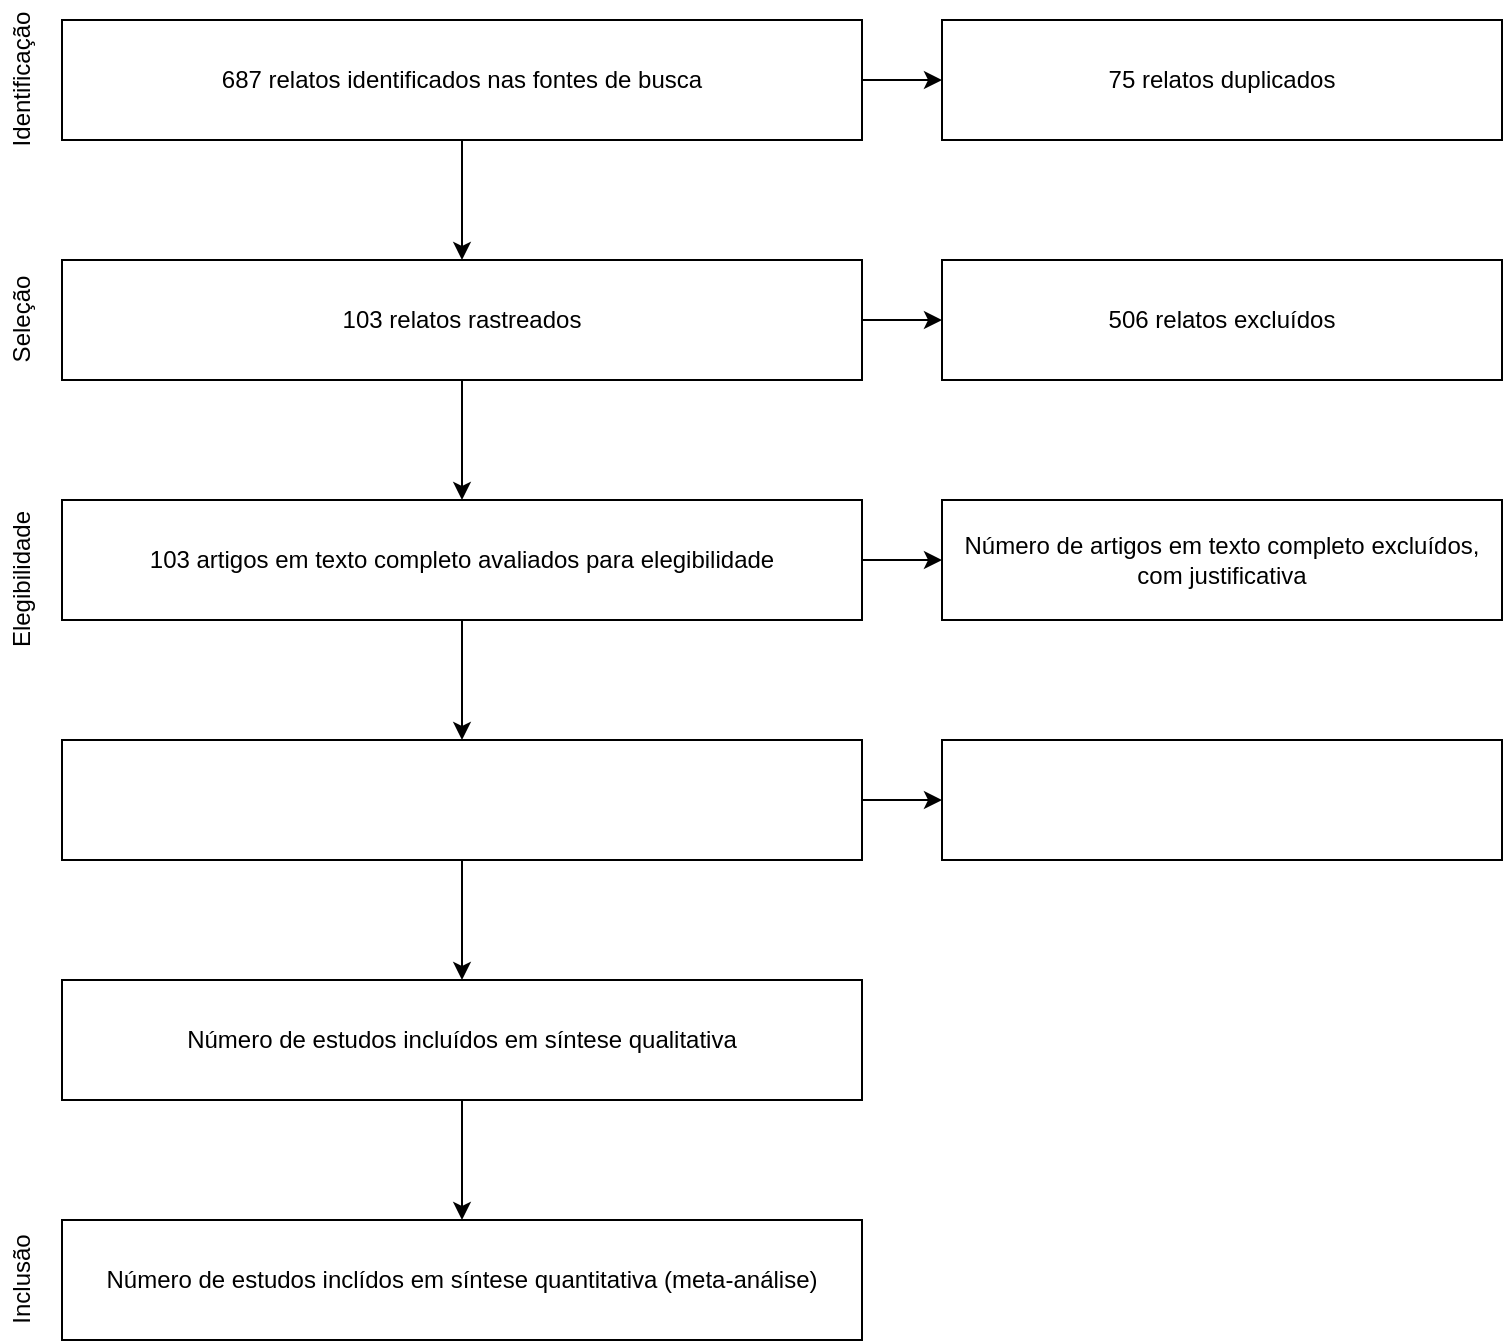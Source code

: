 <mxfile version="13.7.1" type="github">
  <diagram id="9rtOQBFeyjXl_FGlEI51" name="Page-1">
    <mxGraphModel dx="868" dy="428" grid="1" gridSize="10" guides="1" tooltips="1" connect="1" arrows="1" fold="1" page="1" pageScale="1" pageWidth="827" pageHeight="1169" math="0" shadow="0">
      <root>
        <mxCell id="0" />
        <mxCell id="1" parent="0" />
        <mxCell id="O3_qNe8abN4ICVSeK1On-3" value="" style="edgeStyle=orthogonalEdgeStyle;rounded=0;orthogonalLoop=1;jettySize=auto;html=1;entryX=0.5;entryY=0;entryDx=0;entryDy=0;" edge="1" parent="1" source="O3_qNe8abN4ICVSeK1On-1" target="O3_qNe8abN4ICVSeK1On-6">
          <mxGeometry relative="1" as="geometry">
            <mxPoint x="240" y="140" as="targetPoint" />
          </mxGeometry>
        </mxCell>
        <mxCell id="O3_qNe8abN4ICVSeK1On-24" value="" style="edgeStyle=orthogonalEdgeStyle;rounded=0;orthogonalLoop=1;jettySize=auto;html=1;fontFamily=Helvetica;" edge="1" parent="1" source="O3_qNe8abN4ICVSeK1On-1" target="O3_qNe8abN4ICVSeK1On-23">
          <mxGeometry relative="1" as="geometry" />
        </mxCell>
        <mxCell id="O3_qNe8abN4ICVSeK1On-1" value="687 relatos identificados nas fontes de busca " style="rounded=0;whiteSpace=wrap;html=1;" vertex="1" parent="1">
          <mxGeometry x="40" y="40" width="400" height="60" as="geometry" />
        </mxCell>
        <mxCell id="O3_qNe8abN4ICVSeK1On-4" value="Identificação" style="text;html=1;align=center;verticalAlign=middle;resizable=0;points=[];autosize=1;fontFamily=Helvetica;rotation=270;" vertex="1" parent="1">
          <mxGeometry x="-20" y="60" width="80" height="20" as="geometry" />
        </mxCell>
        <mxCell id="O3_qNe8abN4ICVSeK1On-5" style="edgeStyle=orthogonalEdgeStyle;rounded=0;orthogonalLoop=1;jettySize=auto;html=1;exitX=0.5;exitY=1;exitDx=0;exitDy=0;fontFamily=Helvetica;" edge="1" parent="1">
          <mxGeometry relative="1" as="geometry">
            <mxPoint x="240" y="200" as="sourcePoint" />
            <mxPoint x="240" y="200" as="targetPoint" />
          </mxGeometry>
        </mxCell>
        <mxCell id="O3_qNe8abN4ICVSeK1On-9" value="" style="edgeStyle=orthogonalEdgeStyle;rounded=0;orthogonalLoop=1;jettySize=auto;html=1;fontFamily=Helvetica;" edge="1" parent="1" source="O3_qNe8abN4ICVSeK1On-6" target="O3_qNe8abN4ICVSeK1On-8">
          <mxGeometry relative="1" as="geometry" />
        </mxCell>
        <mxCell id="O3_qNe8abN4ICVSeK1On-12" value="" style="edgeStyle=orthogonalEdgeStyle;rounded=0;orthogonalLoop=1;jettySize=auto;html=1;fontFamily=Helvetica;" edge="1" parent="1" source="O3_qNe8abN4ICVSeK1On-6" target="O3_qNe8abN4ICVSeK1On-11">
          <mxGeometry relative="1" as="geometry" />
        </mxCell>
        <mxCell id="O3_qNe8abN4ICVSeK1On-6" value="103 relatos rastreados" style="whiteSpace=wrap;html=1;rounded=0;" vertex="1" parent="1">
          <mxGeometry x="40" y="160" width="400" height="60" as="geometry" />
        </mxCell>
        <mxCell id="O3_qNe8abN4ICVSeK1On-8" value="506 relatos excluídos" style="whiteSpace=wrap;html=1;rounded=0;" vertex="1" parent="1">
          <mxGeometry x="480" y="160" width="280" height="60" as="geometry" />
        </mxCell>
        <mxCell id="O3_qNe8abN4ICVSeK1On-10" value="Elegibilidade" style="text;html=1;align=center;verticalAlign=middle;resizable=0;points=[];autosize=1;fontFamily=Helvetica;rotation=270;" vertex="1" parent="1">
          <mxGeometry x="-25" y="310" width="90" height="20" as="geometry" />
        </mxCell>
        <mxCell id="O3_qNe8abN4ICVSeK1On-14" value="" style="edgeStyle=orthogonalEdgeStyle;rounded=0;orthogonalLoop=1;jettySize=auto;html=1;fontFamily=Helvetica;" edge="1" parent="1" source="O3_qNe8abN4ICVSeK1On-11" target="O3_qNe8abN4ICVSeK1On-13">
          <mxGeometry relative="1" as="geometry" />
        </mxCell>
        <mxCell id="O3_qNe8abN4ICVSeK1On-26" value="" style="edgeStyle=orthogonalEdgeStyle;rounded=0;orthogonalLoop=1;jettySize=auto;html=1;fontFamily=Helvetica;" edge="1" parent="1" source="O3_qNe8abN4ICVSeK1On-11" target="O3_qNe8abN4ICVSeK1On-25">
          <mxGeometry relative="1" as="geometry" />
        </mxCell>
        <mxCell id="O3_qNe8abN4ICVSeK1On-11" value="103 artigos em texto completo avaliados para elegibilidade" style="whiteSpace=wrap;html=1;rounded=0;" vertex="1" parent="1">
          <mxGeometry x="40" y="280" width="400" height="60" as="geometry" />
        </mxCell>
        <mxCell id="O3_qNe8abN4ICVSeK1On-13" value="Número de artigos em texto completo excluídos, com justificativa" style="whiteSpace=wrap;html=1;rounded=0;" vertex="1" parent="1">
          <mxGeometry x="480" y="280" width="280" height="60" as="geometry" />
        </mxCell>
        <mxCell id="O3_qNe8abN4ICVSeK1On-18" value="" style="edgeStyle=orthogonalEdgeStyle;rounded=0;orthogonalLoop=1;jettySize=auto;html=1;fontFamily=Helvetica;" edge="1" parent="1" source="O3_qNe8abN4ICVSeK1On-15" target="O3_qNe8abN4ICVSeK1On-17">
          <mxGeometry relative="1" as="geometry" />
        </mxCell>
        <mxCell id="O3_qNe8abN4ICVSeK1On-15" value="Número de estudos incluídos em síntese qualitativa" style="whiteSpace=wrap;html=1;rounded=0;" vertex="1" parent="1">
          <mxGeometry x="40" y="520" width="400" height="60" as="geometry" />
        </mxCell>
        <mxCell id="O3_qNe8abN4ICVSeK1On-17" value="Número de estudos inclídos em síntese quantitativa (meta-análise)" style="whiteSpace=wrap;html=1;rounded=0;" vertex="1" parent="1">
          <mxGeometry x="40" y="640" width="400" height="60" as="geometry" />
        </mxCell>
        <mxCell id="O3_qNe8abN4ICVSeK1On-20" value="Seleção" style="text;html=1;align=center;verticalAlign=middle;resizable=0;points=[];autosize=1;fontFamily=Helvetica;rotation=270;" vertex="1" parent="1">
          <mxGeometry x="-10" y="180" width="60" height="20" as="geometry" />
        </mxCell>
        <mxCell id="O3_qNe8abN4ICVSeK1On-21" value="Inclusão" style="text;html=1;align=center;verticalAlign=middle;resizable=0;points=[];autosize=1;fontFamily=Helvetica;rotation=270;" vertex="1" parent="1">
          <mxGeometry x="-10" y="660" width="60" height="20" as="geometry" />
        </mxCell>
        <mxCell id="O3_qNe8abN4ICVSeK1On-23" value="75 relatos duplicados" style="whiteSpace=wrap;html=1;rounded=0;" vertex="1" parent="1">
          <mxGeometry x="480" y="40" width="280" height="60" as="geometry" />
        </mxCell>
        <mxCell id="O3_qNe8abN4ICVSeK1On-27" value="" style="edgeStyle=orthogonalEdgeStyle;rounded=0;orthogonalLoop=1;jettySize=auto;html=1;fontFamily=Helvetica;" edge="1" parent="1" source="O3_qNe8abN4ICVSeK1On-25" target="O3_qNe8abN4ICVSeK1On-15">
          <mxGeometry relative="1" as="geometry" />
        </mxCell>
        <mxCell id="O3_qNe8abN4ICVSeK1On-29" value="" style="edgeStyle=orthogonalEdgeStyle;rounded=0;orthogonalLoop=1;jettySize=auto;html=1;fontFamily=Helvetica;" edge="1" parent="1" source="O3_qNe8abN4ICVSeK1On-25" target="O3_qNe8abN4ICVSeK1On-28">
          <mxGeometry relative="1" as="geometry" />
        </mxCell>
        <mxCell id="O3_qNe8abN4ICVSeK1On-25" value="" style="whiteSpace=wrap;html=1;rounded=0;" vertex="1" parent="1">
          <mxGeometry x="40" y="400" width="400" height="60" as="geometry" />
        </mxCell>
        <mxCell id="O3_qNe8abN4ICVSeK1On-28" value="" style="whiteSpace=wrap;html=1;rounded=0;" vertex="1" parent="1">
          <mxGeometry x="480" y="400" width="280" height="60" as="geometry" />
        </mxCell>
      </root>
    </mxGraphModel>
  </diagram>
</mxfile>

